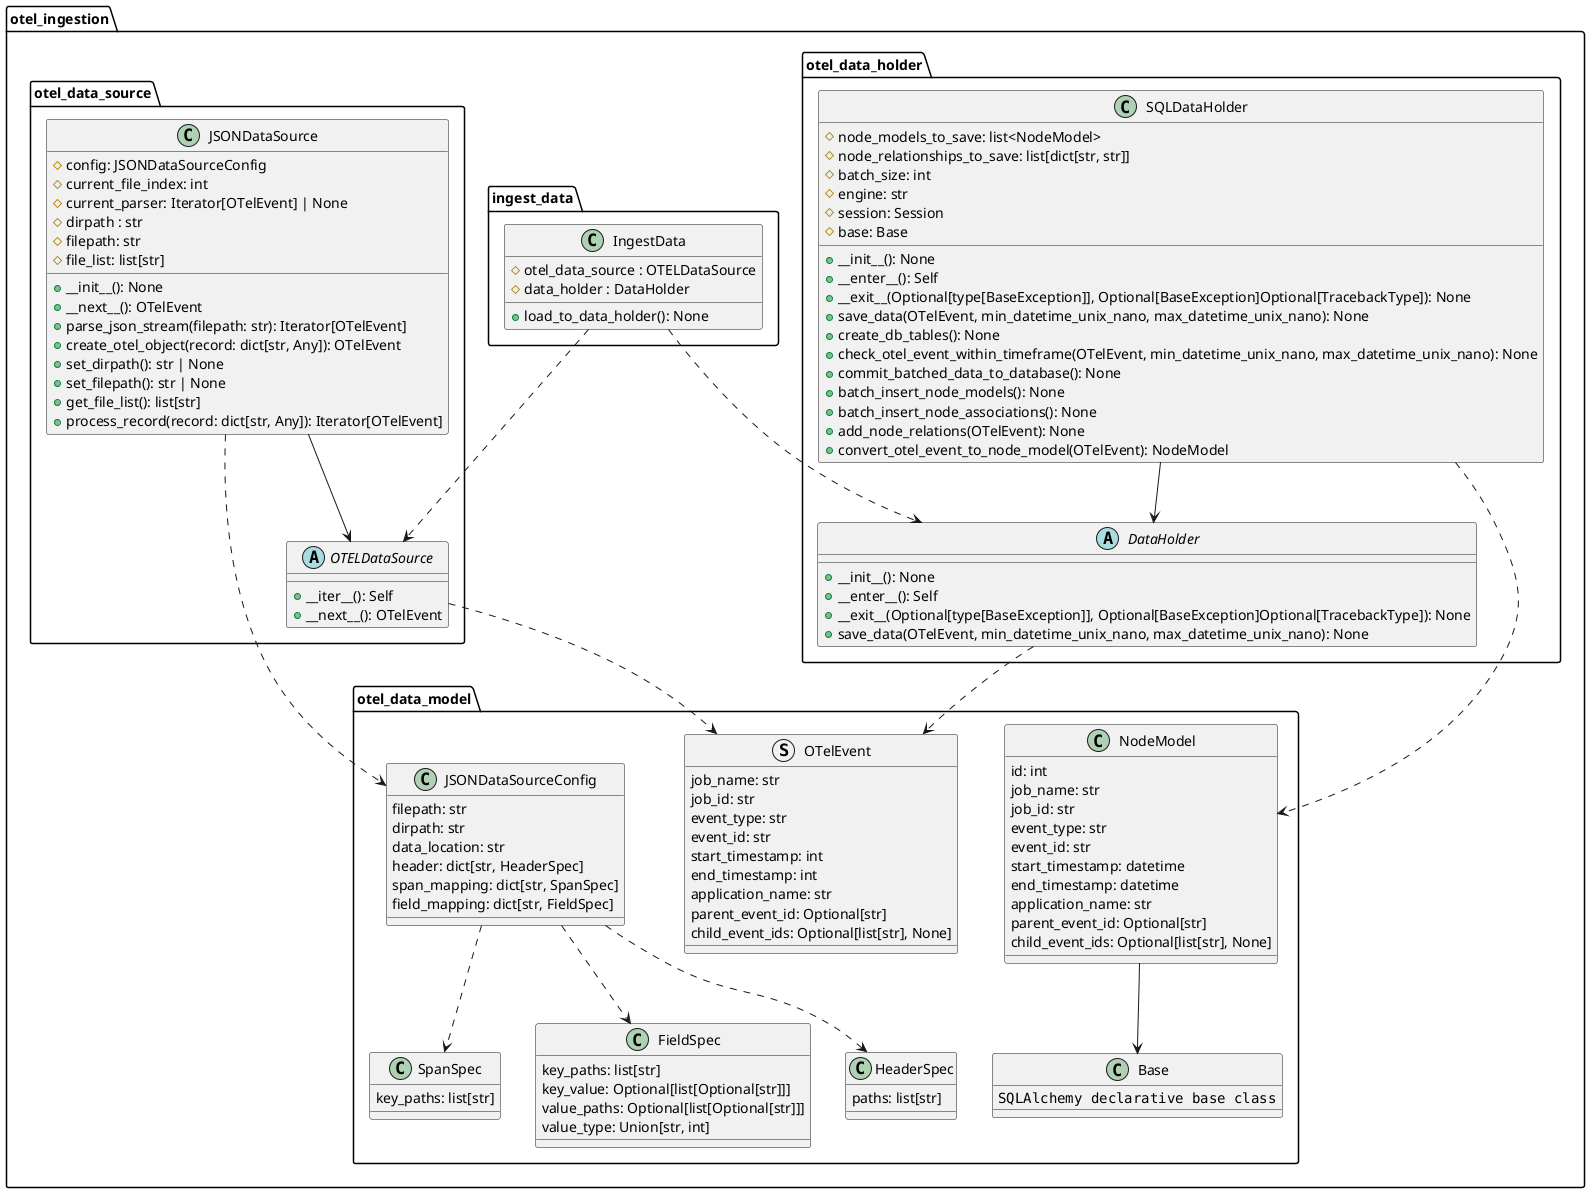 @startuml

struct otel_ingestion.otel_data_model.OTelEvent {
    job_name: str
    job_id: str
    event_type: str
    event_id: str
    start_timestamp: int
    end_timestamp: int
    application_name: str
    parent_event_id: Optional[str]
    child_event_ids: Optional[list[str], None]
}

abstract class otel_ingestion.otel_data_source.OTELDataSource {
    +__iter__(): Self
    +__next__(): OTelEvent
}

class otel_ingestion.otel_data_source.JSONDataSource {
    #config: JSONDataSourceConfig
    #current_file_index: int
    #current_parser: Iterator[OTelEvent] | None
    #dirpath : str
    #filepath: str
    #file_list: list[str]
    +__init__(): None
    +__next__(): OTelEvent
    +parse_json_stream(filepath: str): Iterator[OTelEvent]
    +create_otel_object(record: dict[str, Any]): OTelEvent
    +set_dirpath(): str | None
    +set_filepath(): str | None
    +get_file_list(): list[str]
    +process_record(record: dict[str, Any]): Iterator[OTelEvent]
}

class otel_ingestion.otel_data_holder.SQLDataHolder {
    #node_models_to_save: list<NodeModel>
    #node_relationships_to_save: list[dict[str, str]]
    #batch_size: int
    #engine: str
    #session: Session
    #base: Base
    +__init__(): None
    +__enter__(): Self
    +__exit__(Optional[type[BaseException]], Optional[BaseException]Optional[TracebackType]): None
    +save_data(OTelEvent, min_datetime_unix_nano, max_datetime_unix_nano): None
    +create_db_tables(): None
    +check_otel_event_within_timeframe(OTelEvent, min_datetime_unix_nano, max_datetime_unix_nano): None
    +commit_batched_data_to_database(): None
    +batch_insert_node_models(): None
    +batch_insert_node_associations(): None
    +add_node_relations(OTelEvent): None
    +convert_otel_event_to_node_model(OTelEvent): NodeModel
}

class otel_ingestion.otel_data_model.NodeModel {
    id: int
    job_name: str
    job_id: str
    event_type: str
    event_id: str
    start_timestamp: datetime
    end_timestamp: datetime
    application_name: str
    parent_event_id: Optional[str]
    child_event_ids: Optional[list[str], None]
}

class otel_ingestion.otel_data_model.Base {
    ""SQLAlchemy declarative base class""
}

abstract class otel_ingestion.otel_data_holder.DataHolder {
    +__init__(): None
    +__enter__(): Self
    +__exit__(Optional[type[BaseException]], Optional[BaseException]Optional[TracebackType]): None
    +save_data(OTelEvent, min_datetime_unix_nano, max_datetime_unix_nano): None
}

class otel_ingestion.ingest_data.IngestData {
    #otel_data_source : OTELDataSource
    #data_holder : DataHolder
    +load_to_data_holder(): None
}

class otel_ingestion.otel_data_model.JSONDataSourceConfig {
    filepath: str
    dirpath: str
    data_location: str
    header: dict[str, HeaderSpec]
    span_mapping: dict[str, SpanSpec]
    field_mapping: dict[str, FieldSpec]
}

class otel_ingestion.otel_data_model.HeaderSpec {
    paths: list[str]
}

class otel_ingestion.otel_data_model.SpanSpec {
    key_paths: list[str]
}

class otel_ingestion.otel_data_model.FieldSpec {
    key_paths: list[str]
    key_value: Optional[list[Optional[str]]]
    value_paths: Optional[list[Optional[str]]]
    value_type: Union[str, int]
}

otel_ingestion.ingest_data.IngestData ..> otel_ingestion.otel_data_source.OTELDataSource

otel_ingestion.ingest_data.IngestData ..> otel_ingestion.otel_data_holder.DataHolder

otel_ingestion.otel_data_source.OTELDataSource ..> otel_ingestion.otel_data_model.OTelEvent

otel_ingestion.otel_data_source.JSONDataSource --> otel_ingestion.otel_data_source.OTELDataSource

otel_ingestion.otel_data_holder.SQLDataHolder --> otel_ingestion.otel_data_holder.DataHolder

otel_ingestion.otel_data_holder.SQLDataHolder ..> otel_ingestion.otel_data_model.NodeModel

otel_ingestion.otel_data_model.NodeModel --> otel_ingestion.otel_data_model.Base

otel_ingestion.otel_data_holder.DataHolder ..> otel_ingestion.otel_data_model.OTelEvent

otel_ingestion.otel_data_source.JSONDataSource ..> otel_ingestion.otel_data_model.JSONDataSourceConfig

otel_ingestion.otel_data_model.JSONDataSourceConfig ..> otel_ingestion.otel_data_model.HeaderSpec

otel_ingestion.otel_data_model.JSONDataSourceConfig ..> otel_ingestion.otel_data_model.SpanSpec

otel_ingestion.otel_data_model.JSONDataSourceConfig ..> otel_ingestion.otel_data_model.FieldSpec
@enduml